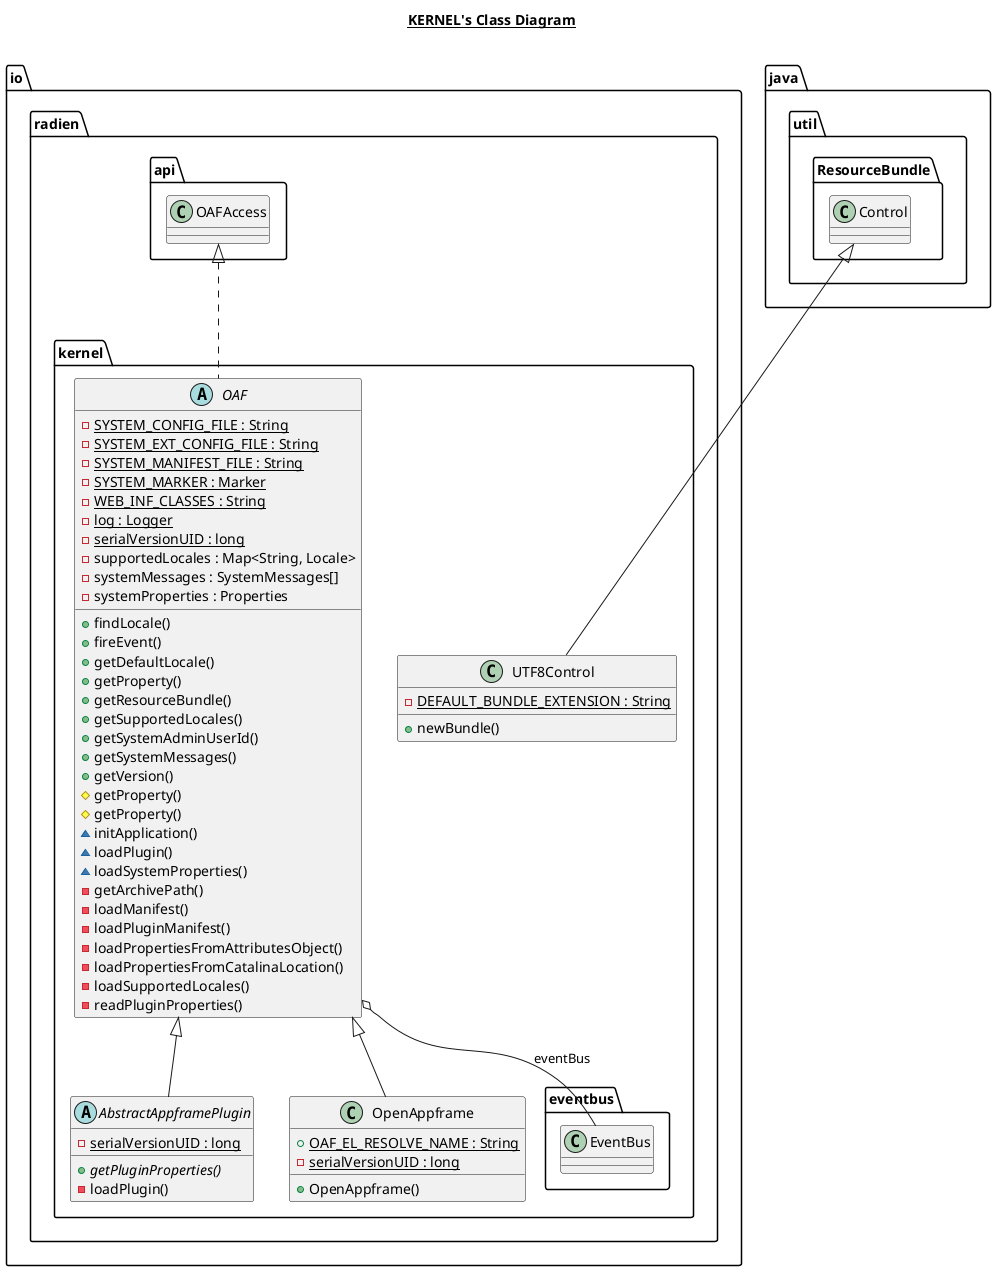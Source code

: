 @startuml

title __KERNEL's Class Diagram__\n

  namespace io.radien.kernel {
    abstract class io.radien.kernel.AbstractAppframePlugin {
        {static} - serialVersionUID : long
        {abstract} + getPluginProperties()
        - loadPlugin()
    }
  }
  

  namespace io.radien.kernel {
    abstract class io.radien.kernel.OAF {
        {static} - SYSTEM_CONFIG_FILE : String
        {static} - SYSTEM_EXT_CONFIG_FILE : String
        {static} - SYSTEM_MANIFEST_FILE : String
        {static} - SYSTEM_MARKER : Marker
        {static} - WEB_INF_CLASSES : String
        {static} - log : Logger
        {static} - serialVersionUID : long
        - supportedLocales : Map<String, Locale>
        - systemMessages : SystemMessages[]
        - systemProperties : Properties
        + findLocale()
        + fireEvent()
        + getDefaultLocale()
        + getProperty()
        + getResourceBundle()
        + getSupportedLocales()
        + getSystemAdminUserId()
        + getSystemMessages()
        + getVersion()
        # getProperty()
        # getProperty()
        ~ initApplication()
        ~ loadPlugin()
        ~ loadSystemProperties()
        - getArchivePath()
        - loadManifest()
        - loadPluginManifest()
        - loadPropertiesFromAttributesObject()
        - loadPropertiesFromCatalinaLocation()
        - loadSupportedLocales()
        - readPluginProperties()
    }
  }
  

  namespace io.radien.kernel {
    class io.radien.kernel.OpenAppframe {
        {static} + OAF_EL_RESOLVE_NAME : String
        {static} - serialVersionUID : long
        + OpenAppframe()
    }
  }
  

  namespace io.radien.kernel {
    class io.radien.kernel.UTF8Control {
        {static} - DEFAULT_BUNDLE_EXTENSION : String
        + newBundle()
    }
  }
  

  io.radien.kernel.AbstractAppframePlugin -up-|> io.radien.kernel.OAF
  io.radien.kernel.OAF .up.|> io.radien.api.OAFAccess
  io.radien.kernel.OAF o-- io.radien.kernel.eventbus.EventBus : eventBus
  io.radien.kernel.OpenAppframe -up-|> io.radien.kernel.OAF
  io.radien.kernel.UTF8Control -up-|> java.util.ResourceBundle.Control







@enduml
